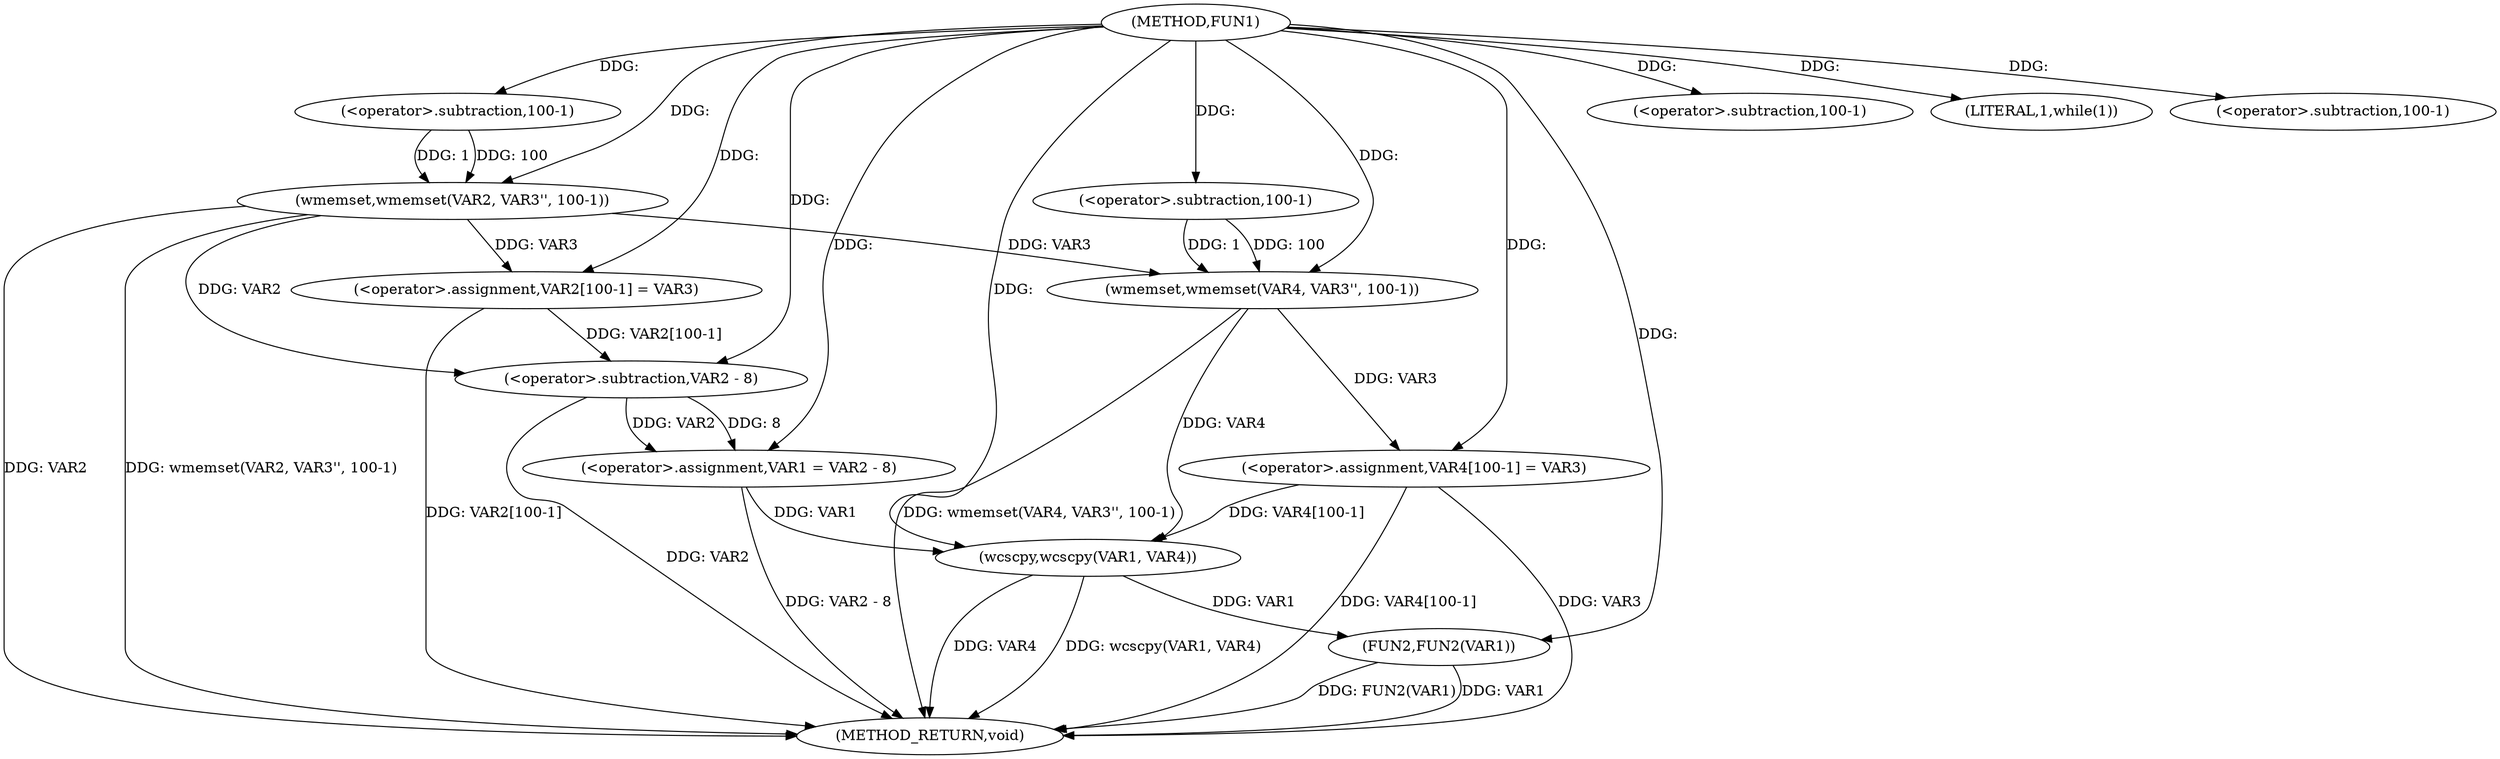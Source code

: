 digraph FUN1 {  
"1000100" [label = "(METHOD,FUN1)" ]
"1000146" [label = "(METHOD_RETURN,void)" ]
"1000104" [label = "(wmemset,wmemset(VAR2, VAR3'', 100-1))" ]
"1000107" [label = "(<operator>.subtraction,100-1)" ]
"1000110" [label = "(<operator>.assignment,VAR2[100-1] = VAR3)" ]
"1000113" [label = "(<operator>.subtraction,100-1)" ]
"1000118" [label = "(LITERAL,1,while(1))" ]
"1000120" [label = "(<operator>.assignment,VAR1 = VAR2 - 8)" ]
"1000122" [label = "(<operator>.subtraction,VAR2 - 8)" ]
"1000128" [label = "(wmemset,wmemset(VAR4, VAR3'', 100-1))" ]
"1000131" [label = "(<operator>.subtraction,100-1)" ]
"1000134" [label = "(<operator>.assignment,VAR4[100-1] = VAR3)" ]
"1000137" [label = "(<operator>.subtraction,100-1)" ]
"1000141" [label = "(wcscpy,wcscpy(VAR1, VAR4))" ]
"1000144" [label = "(FUN2,FUN2(VAR1))" ]
  "1000104" -> "1000146"  [ label = "DDG: wmemset(VAR2, VAR3'', 100-1)"] 
  "1000104" -> "1000146"  [ label = "DDG: VAR2"] 
  "1000134" -> "1000146"  [ label = "DDG: VAR3"] 
  "1000128" -> "1000146"  [ label = "DDG: wmemset(VAR4, VAR3'', 100-1)"] 
  "1000110" -> "1000146"  [ label = "DDG: VAR2[100-1]"] 
  "1000122" -> "1000146"  [ label = "DDG: VAR2"] 
  "1000141" -> "1000146"  [ label = "DDG: wcscpy(VAR1, VAR4)"] 
  "1000144" -> "1000146"  [ label = "DDG: FUN2(VAR1)"] 
  "1000134" -> "1000146"  [ label = "DDG: VAR4[100-1]"] 
  "1000141" -> "1000146"  [ label = "DDG: VAR4"] 
  "1000120" -> "1000146"  [ label = "DDG: VAR2 - 8"] 
  "1000144" -> "1000146"  [ label = "DDG: VAR1"] 
  "1000100" -> "1000104"  [ label = "DDG: "] 
  "1000107" -> "1000104"  [ label = "DDG: 100"] 
  "1000107" -> "1000104"  [ label = "DDG: 1"] 
  "1000100" -> "1000107"  [ label = "DDG: "] 
  "1000104" -> "1000110"  [ label = "DDG: VAR3"] 
  "1000100" -> "1000110"  [ label = "DDG: "] 
  "1000100" -> "1000113"  [ label = "DDG: "] 
  "1000100" -> "1000118"  [ label = "DDG: "] 
  "1000122" -> "1000120"  [ label = "DDG: VAR2"] 
  "1000122" -> "1000120"  [ label = "DDG: 8"] 
  "1000100" -> "1000120"  [ label = "DDG: "] 
  "1000104" -> "1000122"  [ label = "DDG: VAR2"] 
  "1000110" -> "1000122"  [ label = "DDG: VAR2[100-1]"] 
  "1000100" -> "1000122"  [ label = "DDG: "] 
  "1000100" -> "1000128"  [ label = "DDG: "] 
  "1000104" -> "1000128"  [ label = "DDG: VAR3"] 
  "1000131" -> "1000128"  [ label = "DDG: 100"] 
  "1000131" -> "1000128"  [ label = "DDG: 1"] 
  "1000100" -> "1000131"  [ label = "DDG: "] 
  "1000128" -> "1000134"  [ label = "DDG: VAR3"] 
  "1000100" -> "1000134"  [ label = "DDG: "] 
  "1000100" -> "1000137"  [ label = "DDG: "] 
  "1000120" -> "1000141"  [ label = "DDG: VAR1"] 
  "1000100" -> "1000141"  [ label = "DDG: "] 
  "1000128" -> "1000141"  [ label = "DDG: VAR4"] 
  "1000134" -> "1000141"  [ label = "DDG: VAR4[100-1]"] 
  "1000141" -> "1000144"  [ label = "DDG: VAR1"] 
  "1000100" -> "1000144"  [ label = "DDG: "] 
}
